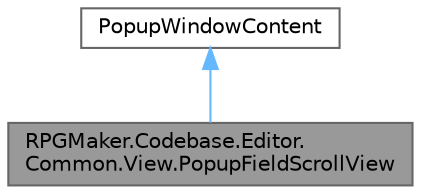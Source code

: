 digraph "RPGMaker.Codebase.Editor.Common.View.PopupFieldScrollView"
{
 // LATEX_PDF_SIZE
  bgcolor="transparent";
  edge [fontname=Helvetica,fontsize=10,labelfontname=Helvetica,labelfontsize=10];
  node [fontname=Helvetica,fontsize=10,shape=box,height=0.2,width=0.4];
  Node1 [id="Node000001",label="RPGMaker.Codebase.Editor.\lCommon.View.PopupFieldScrollView",height=0.2,width=0.4,color="gray40", fillcolor="grey60", style="filled", fontcolor="black",tooltip="😁 ポップアップ・フィールド・スクロール・ビュー"];
  Node2 -> Node1 [id="edge1_Node000001_Node000002",dir="back",color="steelblue1",style="solid",tooltip=" "];
  Node2 [id="Node000002",label="PopupWindowContent",height=0.2,width=0.4,color="gray40", fillcolor="white", style="filled",tooltip=" "];
}
